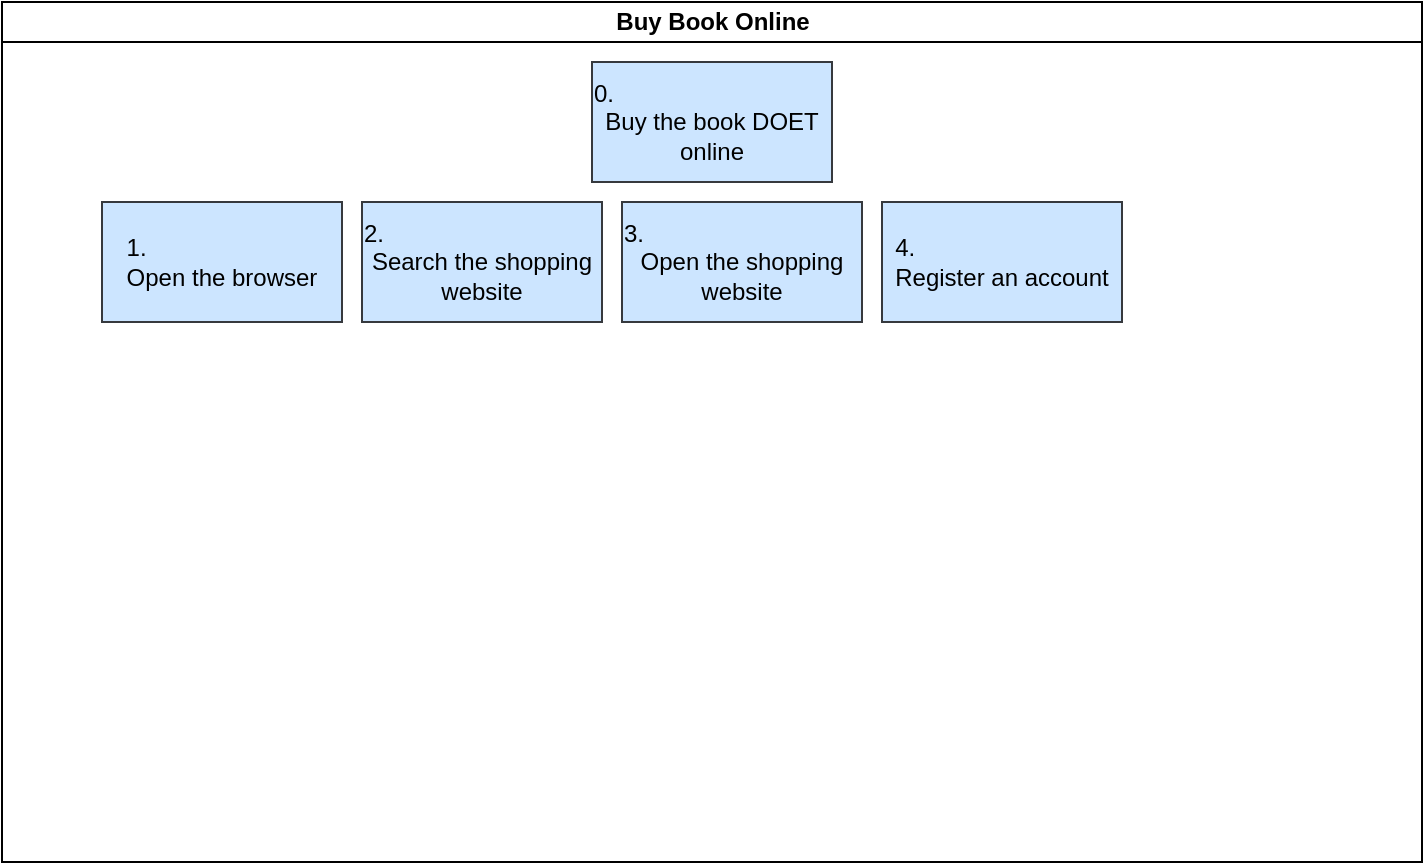 <mxfile version="24.0.3" type="github">
  <diagram id="prtHgNgQTEPvFCAcTncT" name="Page-1">
    <mxGraphModel dx="1050" dy="530" grid="1" gridSize="10" guides="1" tooltips="1" connect="1" arrows="1" fold="1" page="1" pageScale="1" pageWidth="827" pageHeight="1169" math="0" shadow="0">
      <root>
        <mxCell id="0" />
        <mxCell id="1" parent="0" />
        <mxCell id="dNxyNK7c78bLwvsdeMH5-11" value="Buy Book Online" style="swimlane;html=1;startSize=20;horizontal=1;containerType=tree;glass=0;" parent="1" vertex="1">
          <mxGeometry x="70" y="30" width="710" height="430" as="geometry" />
        </mxCell>
        <mxCell id="qr6xPxo6cyjwXMHyxl6L-1" value="&lt;div style=&quot;text-align: left;&quot;&gt;&lt;span style=&quot;background-color: initial;&quot;&gt;0.&lt;/span&gt;&lt;/div&gt;&lt;div&gt;Buy the book DOET online&lt;/div&gt;" style="rounded=0;whiteSpace=wrap;html=1;align=center;fillColor=#cce5ff;strokeColor=#36393d;" vertex="1" parent="dNxyNK7c78bLwvsdeMH5-11">
          <mxGeometry x="295" y="30" width="120" height="60" as="geometry" />
        </mxCell>
        <mxCell id="qr6xPxo6cyjwXMHyxl6L-2" value="&lt;div style=&quot;text-align: left;&quot;&gt;&lt;span style=&quot;background-color: initial;&quot;&gt;1.&lt;/span&gt;&lt;/div&gt;&lt;div&gt;Open the browser&lt;/div&gt;" style="rounded=0;whiteSpace=wrap;html=1;align=center;fillColor=#cce5ff;strokeColor=#36393d;" vertex="1" parent="dNxyNK7c78bLwvsdeMH5-11">
          <mxGeometry x="50" y="100" width="120" height="60" as="geometry" />
        </mxCell>
        <mxCell id="qr6xPxo6cyjwXMHyxl6L-3" value="&lt;div style=&quot;text-align: left;&quot;&gt;&lt;span style=&quot;background-color: initial;&quot;&gt;2.&lt;/span&gt;&lt;/div&gt;&lt;div&gt;Search the shopping website&lt;/div&gt;" style="rounded=0;whiteSpace=wrap;html=1;align=center;fillColor=#cce5ff;strokeColor=#36393d;" vertex="1" parent="dNxyNK7c78bLwvsdeMH5-11">
          <mxGeometry x="180" y="100" width="120" height="60" as="geometry" />
        </mxCell>
        <mxCell id="qr6xPxo6cyjwXMHyxl6L-4" value="&lt;div style=&quot;text-align: left;&quot;&gt;&lt;span style=&quot;background-color: initial;&quot;&gt;3.&lt;/span&gt;&lt;/div&gt;&lt;div&gt;Open the shopping website&lt;/div&gt;" style="rounded=0;whiteSpace=wrap;html=1;align=center;fillColor=#cce5ff;strokeColor=#36393d;" vertex="1" parent="dNxyNK7c78bLwvsdeMH5-11">
          <mxGeometry x="310" y="100" width="120" height="60" as="geometry" />
        </mxCell>
        <mxCell id="qr6xPxo6cyjwXMHyxl6L-5" value="&lt;div style=&quot;text-align: left;&quot;&gt;&lt;span style=&quot;background-color: initial;&quot;&gt;4.&lt;/span&gt;&lt;/div&gt;&lt;div&gt;Register an account&lt;/div&gt;" style="rounded=0;whiteSpace=wrap;html=1;align=center;fillColor=#cce5ff;strokeColor=#36393d;" vertex="1" parent="dNxyNK7c78bLwvsdeMH5-11">
          <mxGeometry x="440" y="100" width="120" height="60" as="geometry" />
        </mxCell>
      </root>
    </mxGraphModel>
  </diagram>
</mxfile>
